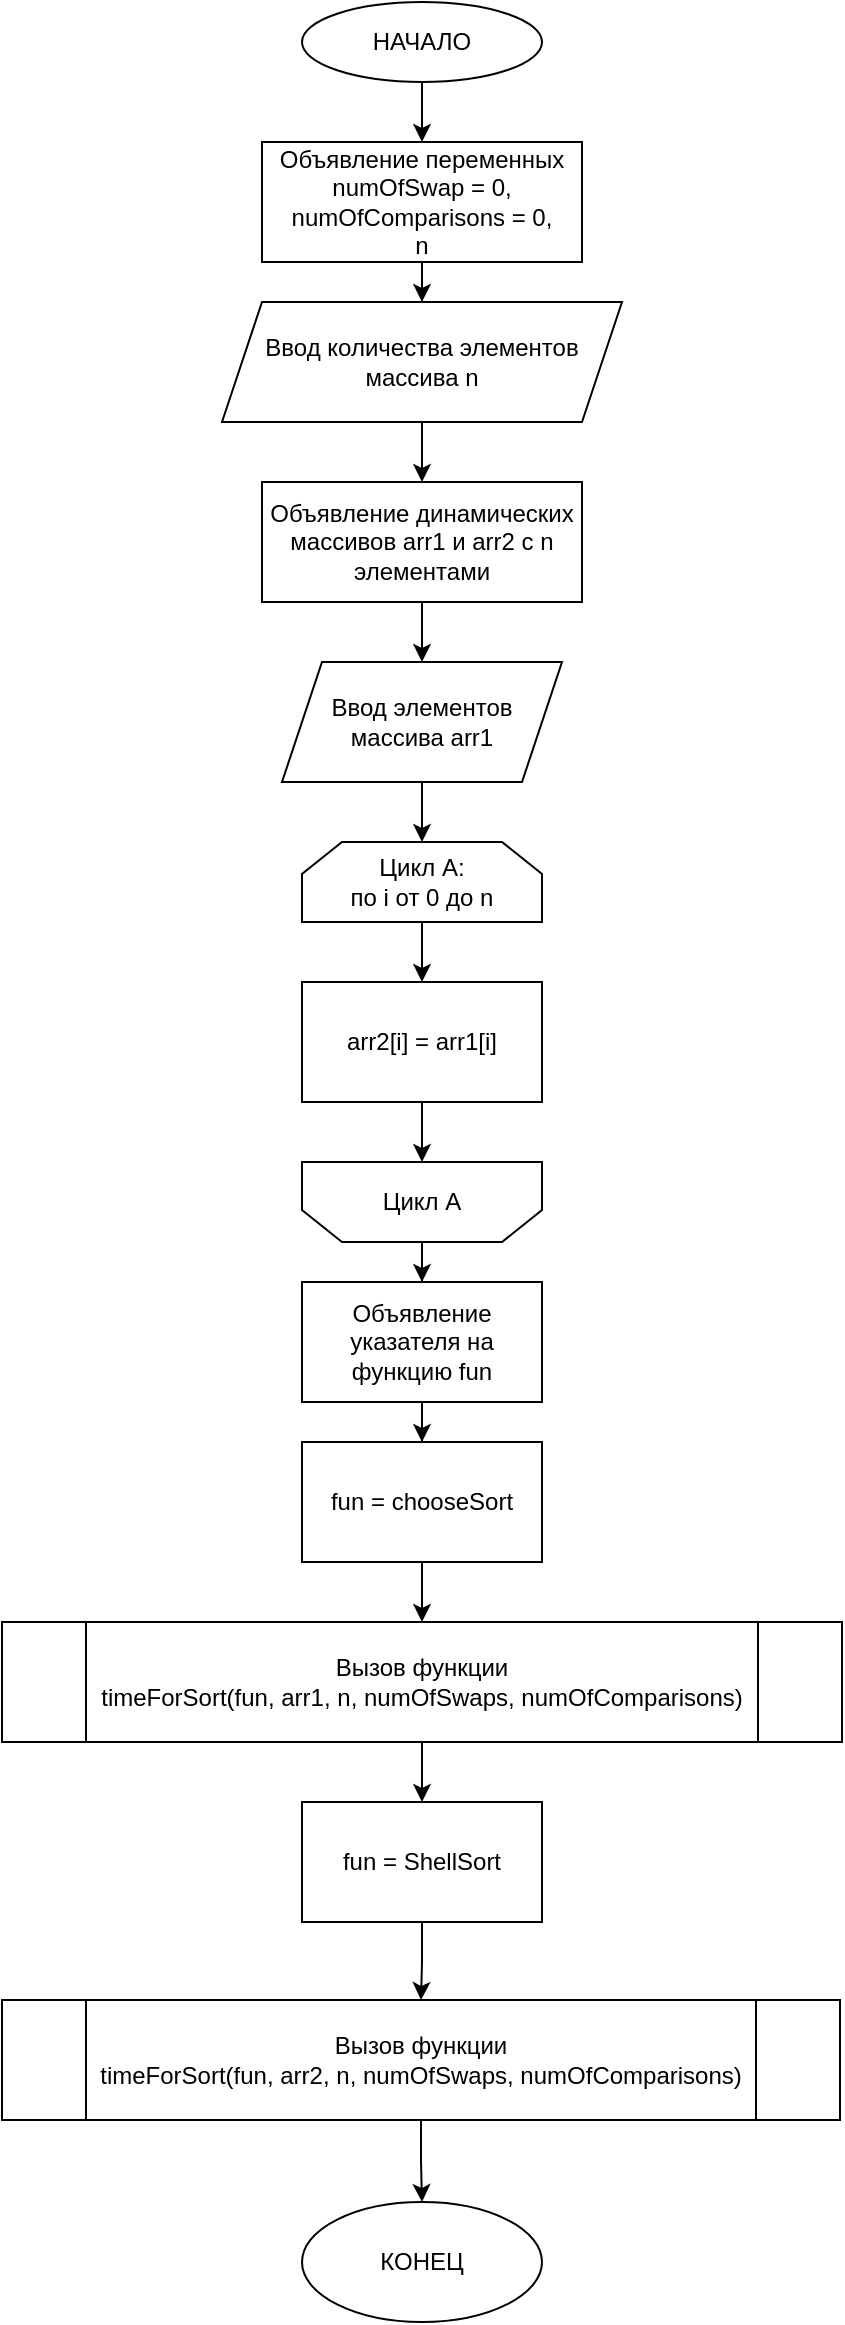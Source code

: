 <mxfile version="20.3.0" type="device"><diagram id="IQ_ujuT9NGhRbt0lEjYz" name="Страница 1"><mxGraphModel dx="462" dy="857" grid="1" gridSize="10" guides="1" tooltips="1" connect="1" arrows="1" fold="1" page="1" pageScale="1" pageWidth="1200" pageHeight="1600" math="0" shadow="0"><root><mxCell id="0"/><mxCell id="1" parent="0"/><mxCell id="AbMTKzzCJ7IxwVHMoewm-3" value="" style="edgeStyle=orthogonalEdgeStyle;rounded=0;orthogonalLoop=1;jettySize=auto;html=1;" parent="1" source="AbMTKzzCJ7IxwVHMoewm-1" target="AbMTKzzCJ7IxwVHMoewm-2" edge="1"><mxGeometry relative="1" as="geometry"/></mxCell><mxCell id="AbMTKzzCJ7IxwVHMoewm-1" value="НАЧАЛО" style="ellipse;whiteSpace=wrap;html=1;" parent="1" vertex="1"><mxGeometry x="410" y="40" width="120" height="40" as="geometry"/></mxCell><mxCell id="AbMTKzzCJ7IxwVHMoewm-5" style="edgeStyle=orthogonalEdgeStyle;rounded=0;orthogonalLoop=1;jettySize=auto;html=1;entryX=0.5;entryY=0;entryDx=0;entryDy=0;" parent="1" source="AbMTKzzCJ7IxwVHMoewm-2" target="AbMTKzzCJ7IxwVHMoewm-4" edge="1"><mxGeometry relative="1" as="geometry"/></mxCell><mxCell id="AbMTKzzCJ7IxwVHMoewm-2" value="Объявление переменных numOfSwap = 0,&lt;br&gt;numOfComparisons = 0,&lt;br&gt;n" style="whiteSpace=wrap;html=1;" parent="1" vertex="1"><mxGeometry x="390" y="110" width="160" height="60" as="geometry"/></mxCell><mxCell id="AbMTKzzCJ7IxwVHMoewm-7" value="" style="edgeStyle=orthogonalEdgeStyle;rounded=0;orthogonalLoop=1;jettySize=auto;html=1;" parent="1" source="AbMTKzzCJ7IxwVHMoewm-4" target="AbMTKzzCJ7IxwVHMoewm-6" edge="1"><mxGeometry relative="1" as="geometry"/></mxCell><mxCell id="AbMTKzzCJ7IxwVHMoewm-4" value="Ввод количества элементов массива n" style="shape=parallelogram;perimeter=parallelogramPerimeter;whiteSpace=wrap;html=1;fixedSize=1;" parent="1" vertex="1"><mxGeometry x="370" y="190" width="200" height="60" as="geometry"/></mxCell><mxCell id="AbMTKzzCJ7IxwVHMoewm-9" style="edgeStyle=orthogonalEdgeStyle;rounded=0;orthogonalLoop=1;jettySize=auto;html=1;" parent="1" source="AbMTKzzCJ7IxwVHMoewm-6" target="AbMTKzzCJ7IxwVHMoewm-8" edge="1"><mxGeometry relative="1" as="geometry"/></mxCell><mxCell id="AbMTKzzCJ7IxwVHMoewm-6" value="Объявление динамических массивов arr1 и arr2 с n элементами" style="whiteSpace=wrap;html=1;" parent="1" vertex="1"><mxGeometry x="390" y="280" width="160" height="60" as="geometry"/></mxCell><mxCell id="AbMTKzzCJ7IxwVHMoewm-11" style="edgeStyle=orthogonalEdgeStyle;rounded=0;orthogonalLoop=1;jettySize=auto;html=1;entryX=0.5;entryY=0;entryDx=0;entryDy=0;" parent="1" source="AbMTKzzCJ7IxwVHMoewm-8" target="AbMTKzzCJ7IxwVHMoewm-10" edge="1"><mxGeometry relative="1" as="geometry"/></mxCell><mxCell id="AbMTKzzCJ7IxwVHMoewm-8" value="Ввод элементов массива arr1" style="shape=parallelogram;perimeter=parallelogramPerimeter;whiteSpace=wrap;html=1;fixedSize=1;" parent="1" vertex="1"><mxGeometry x="400" y="370" width="140" height="60" as="geometry"/></mxCell><mxCell id="AbMTKzzCJ7IxwVHMoewm-13" value="" style="edgeStyle=orthogonalEdgeStyle;rounded=0;orthogonalLoop=1;jettySize=auto;html=1;" parent="1" source="AbMTKzzCJ7IxwVHMoewm-10" target="AbMTKzzCJ7IxwVHMoewm-12" edge="1"><mxGeometry relative="1" as="geometry"/></mxCell><mxCell id="AbMTKzzCJ7IxwVHMoewm-10" value="Цикл А:&lt;br&gt;по i от 0 до n" style="shape=loopLimit;whiteSpace=wrap;html=1;" parent="1" vertex="1"><mxGeometry x="410" y="460" width="120" height="40" as="geometry"/></mxCell><mxCell id="AbMTKzzCJ7IxwVHMoewm-16" style="edgeStyle=orthogonalEdgeStyle;rounded=0;orthogonalLoop=1;jettySize=auto;html=1;entryX=0.5;entryY=1;entryDx=0;entryDy=0;" parent="1" source="AbMTKzzCJ7IxwVHMoewm-12" target="AbMTKzzCJ7IxwVHMoewm-15" edge="1"><mxGeometry relative="1" as="geometry"/></mxCell><mxCell id="AbMTKzzCJ7IxwVHMoewm-12" value="arr2[i] = arr1[i]" style="whiteSpace=wrap;html=1;" parent="1" vertex="1"><mxGeometry x="410" y="530" width="120" height="60" as="geometry"/></mxCell><mxCell id="AbMTKzzCJ7IxwVHMoewm-18" value="" style="edgeStyle=orthogonalEdgeStyle;rounded=0;orthogonalLoop=1;jettySize=auto;html=1;" parent="1" source="AbMTKzzCJ7IxwVHMoewm-15" target="AbMTKzzCJ7IxwVHMoewm-17" edge="1"><mxGeometry relative="1" as="geometry"/></mxCell><mxCell id="AbMTKzzCJ7IxwVHMoewm-15" value="Цикл А" style="shape=loopLimit;whiteSpace=wrap;html=1;direction=west;" parent="1" vertex="1"><mxGeometry x="410" y="620" width="120" height="40" as="geometry"/></mxCell><mxCell id="AbMTKzzCJ7IxwVHMoewm-20" value="" style="edgeStyle=orthogonalEdgeStyle;rounded=0;orthogonalLoop=1;jettySize=auto;html=1;" parent="1" source="AbMTKzzCJ7IxwVHMoewm-17" target="AbMTKzzCJ7IxwVHMoewm-19" edge="1"><mxGeometry relative="1" as="geometry"/></mxCell><mxCell id="AbMTKzzCJ7IxwVHMoewm-17" value="Объявление указателя на функцию fun" style="whiteSpace=wrap;html=1;" parent="1" vertex="1"><mxGeometry x="410" y="680" width="120" height="60" as="geometry"/></mxCell><mxCell id="AbMTKzzCJ7IxwVHMoewm-22" style="edgeStyle=orthogonalEdgeStyle;rounded=0;orthogonalLoop=1;jettySize=auto;html=1;entryX=0.5;entryY=0;entryDx=0;entryDy=0;" parent="1" source="AbMTKzzCJ7IxwVHMoewm-19" target="AbMTKzzCJ7IxwVHMoewm-21" edge="1"><mxGeometry relative="1" as="geometry"/></mxCell><mxCell id="AbMTKzzCJ7IxwVHMoewm-19" value="fun = chooseSort" style="whiteSpace=wrap;html=1;" parent="1" vertex="1"><mxGeometry x="410" y="760" width="120" height="60" as="geometry"/></mxCell><mxCell id="AbMTKzzCJ7IxwVHMoewm-24" value="" style="edgeStyle=orthogonalEdgeStyle;rounded=0;orthogonalLoop=1;jettySize=auto;html=1;" parent="1" source="AbMTKzzCJ7IxwVHMoewm-21" target="AbMTKzzCJ7IxwVHMoewm-23" edge="1"><mxGeometry relative="1" as="geometry"/></mxCell><mxCell id="AbMTKzzCJ7IxwVHMoewm-21" value="Вызов функции&lt;br&gt;timeForSort(fun, arr1, n, numOfSwaps, numOfComparisons)" style="shape=process;whiteSpace=wrap;html=1;backgroundOutline=1;" parent="1" vertex="1"><mxGeometry x="260" y="850" width="420" height="60" as="geometry"/></mxCell><mxCell id="AbMTKzzCJ7IxwVHMoewm-26" style="edgeStyle=orthogonalEdgeStyle;rounded=0;orthogonalLoop=1;jettySize=auto;html=1;entryX=0.5;entryY=0;entryDx=0;entryDy=0;" parent="1" source="AbMTKzzCJ7IxwVHMoewm-23" target="AbMTKzzCJ7IxwVHMoewm-25" edge="1"><mxGeometry relative="1" as="geometry"/></mxCell><mxCell id="AbMTKzzCJ7IxwVHMoewm-23" value="fun = ShellSort" style="whiteSpace=wrap;html=1;" parent="1" vertex="1"><mxGeometry x="410" y="940" width="120" height="60" as="geometry"/></mxCell><mxCell id="AbMTKzzCJ7IxwVHMoewm-28" value="" style="edgeStyle=orthogonalEdgeStyle;rounded=0;orthogonalLoop=1;jettySize=auto;html=1;" parent="1" source="AbMTKzzCJ7IxwVHMoewm-25" target="AbMTKzzCJ7IxwVHMoewm-27" edge="1"><mxGeometry relative="1" as="geometry"/></mxCell><mxCell id="AbMTKzzCJ7IxwVHMoewm-25" value="Вызов функции&lt;br&gt;timeForSort(fun, arr2, n, numOfSwaps, numOfComparisons)" style="shape=process;whiteSpace=wrap;html=1;backgroundOutline=1;" parent="1" vertex="1"><mxGeometry x="260" y="1039" width="419" height="60" as="geometry"/></mxCell><mxCell id="AbMTKzzCJ7IxwVHMoewm-27" value="КОНЕЦ" style="ellipse;whiteSpace=wrap;html=1;" parent="1" vertex="1"><mxGeometry x="410" y="1140" width="120" height="60" as="geometry"/></mxCell></root></mxGraphModel></diagram></mxfile>